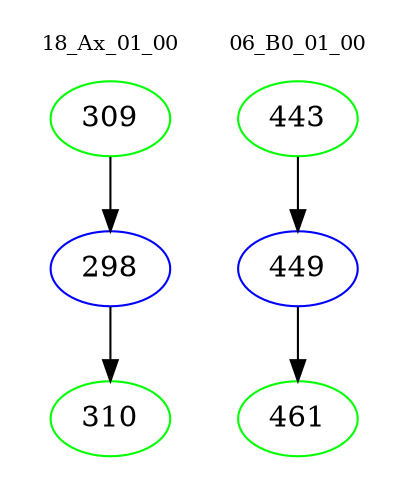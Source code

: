 digraph{
subgraph cluster_0 {
color = white
label = "18_Ax_01_00";
fontsize=10;
T0_309 [label="309", color="green"]
T0_309 -> T0_298 [color="black"]
T0_298 [label="298", color="blue"]
T0_298 -> T0_310 [color="black"]
T0_310 [label="310", color="green"]
}
subgraph cluster_1 {
color = white
label = "06_B0_01_00";
fontsize=10;
T1_443 [label="443", color="green"]
T1_443 -> T1_449 [color="black"]
T1_449 [label="449", color="blue"]
T1_449 -> T1_461 [color="black"]
T1_461 [label="461", color="green"]
}
}
